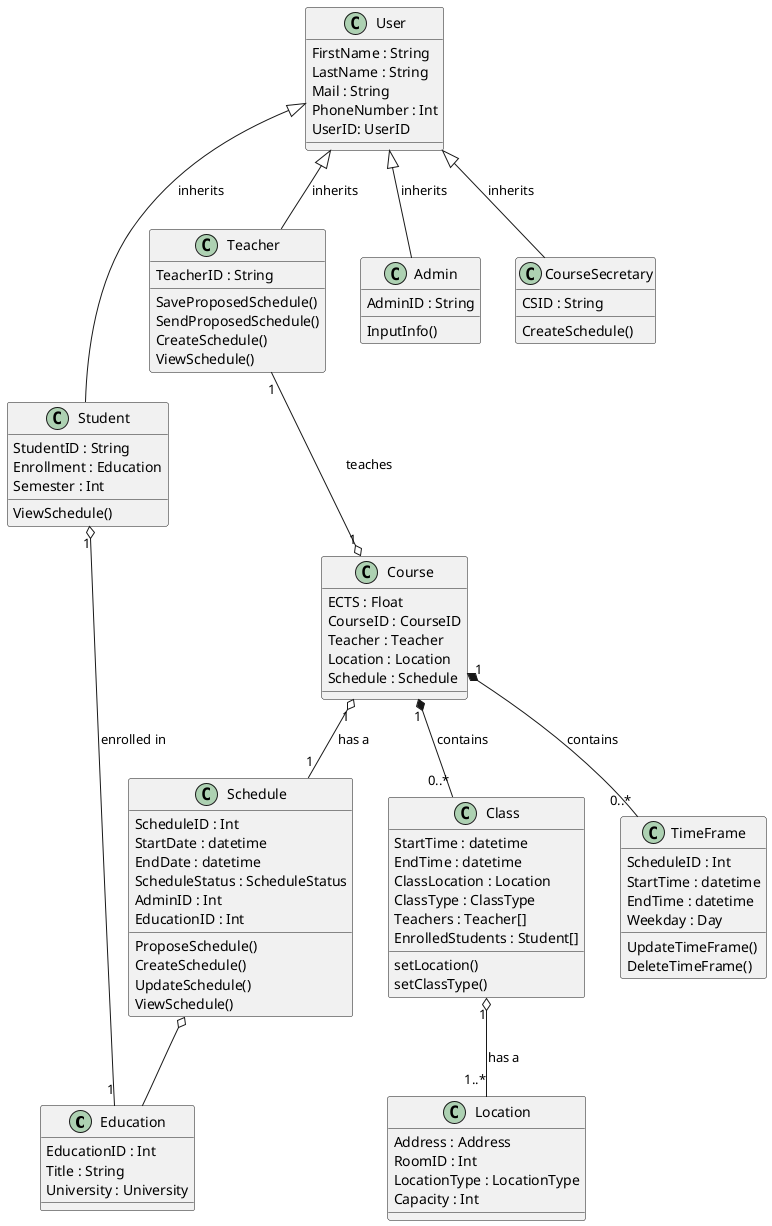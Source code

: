 @startuml ClassDiagram

class Education {
    EducationID : Int
    Title : String
    University : University
}

class Schedule{
    ScheduleID : Int
    StartDate : datetime
    EndDate : datetime
    ScheduleStatus : ScheduleStatus
    AdminID : Int
    EducationID : Int
    ProposeSchedule()
    CreateSchedule()
    UpdateSchedule()
    ViewSchedule()
}

class Location{
    Address : Address
    RoomID : Int
    LocationType : LocationType
    Capacity : Int
}

class Course{
    ECTS : Float
    CourseID : CourseID
    Teacher : Teacher
    Location : Location
    Schedule : Schedule
}

class Class{
    StartTime : datetime
    EndTime : datetime
    ClassLocation : Location
    ClassType : ClassType
    Teachers : Teacher[]
    EnrolledStudents : Student[]
    setLocation()
    setClassType()
}

' class Login{
'     LoginType : LogType
'     UserType : UType
'     authenticate()
' }

class User{
    FirstName : String
    LastName : String
    Mail : String
    PhoneNumber : Int
    UserID: UserID
}

' class Semester{
'     Courses : Course[]
'     StartDate : Datetime
' }

class Student{
    StudentID : String
    Enrollment : Education
    Semester : Int
    ViewSchedule()
}

class Teacher{
    TeacherID : String
    SaveProposedSchedule()
    SendProposedSchedule()
    CreateSchedule()
    ViewSchedule()
}

class Admin{
    AdminID : String
    InputInfo()
}

class TimeFrame{
    ScheduleID : Int
    StartTime : datetime
    EndTime : datetime
    Weekday : Day
    UpdateTimeFrame()
    DeleteTimeFrame()
}

class CourseSecretary{
    CSID : String
    CreateSchedule()
}

' User"1" o-- "1" Schedule : has a
Course"1" o-- "1" Schedule : has a
' Student"1" o-- "1" Schedule : has a
' Teacher"1" o-- "1" Schedule : has a

' Education"1" *-- "4..6" Semester : contains

Class "1" o-- "1..*"Location : has a

User <|-- Student : inherits
User <|-- Teacher : inherits
User <|-- Admin : inherits
User <|-- CourseSecretary : inherits

' Semester"1" *-- "1..*" Course : contains
Course"1" *-- "0..*" Class : contains
Course"1" *-- "0..*" TimeFrame : contains
Teacher"1" --o "1" Course : teaches
Student"1" o-- "1" Education : enrolled in
Schedule o-- Education 

' Login "1" -- "1" User : login

@enduml

